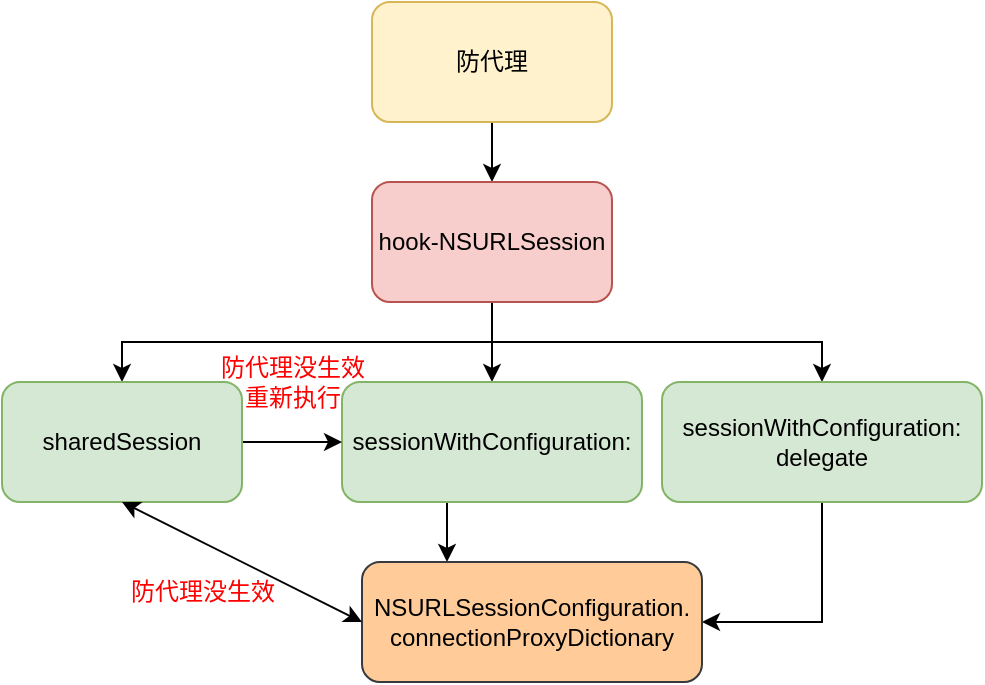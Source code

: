 <mxfile version="20.3.0" type="github">
  <diagram id="l2zxerx17vZc5TBYGt_k" name="第 1 页">
    <mxGraphModel dx="1704" dy="772" grid="1" gridSize="10" guides="1" tooltips="1" connect="1" arrows="1" fold="1" page="1" pageScale="1" pageWidth="827" pageHeight="1169" math="0" shadow="0">
      <root>
        <mxCell id="0" />
        <mxCell id="1" parent="0" />
        <mxCell id="FGJW6xq87efHxYzajNmU-11" style="edgeStyle=orthogonalEdgeStyle;rounded=0;orthogonalLoop=1;jettySize=auto;html=1;exitX=0.5;exitY=1;exitDx=0;exitDy=0;entryX=0.5;entryY=0;entryDx=0;entryDy=0;" edge="1" parent="1" source="FGJW6xq87efHxYzajNmU-1" target="FGJW6xq87efHxYzajNmU-2">
          <mxGeometry relative="1" as="geometry" />
        </mxCell>
        <mxCell id="FGJW6xq87efHxYzajNmU-1" value="防代理" style="rounded=1;whiteSpace=wrap;html=1;fillColor=#fff2cc;strokeColor=#d6b656;" vertex="1" parent="1">
          <mxGeometry x="375" y="270" width="120" height="60" as="geometry" />
        </mxCell>
        <mxCell id="FGJW6xq87efHxYzajNmU-15" style="edgeStyle=orthogonalEdgeStyle;rounded=0;orthogonalLoop=1;jettySize=auto;html=1;exitX=0.5;exitY=1;exitDx=0;exitDy=0;" edge="1" parent="1" source="FGJW6xq87efHxYzajNmU-2" target="FGJW6xq87efHxYzajNmU-5">
          <mxGeometry relative="1" as="geometry" />
        </mxCell>
        <mxCell id="FGJW6xq87efHxYzajNmU-16" style="edgeStyle=orthogonalEdgeStyle;rounded=0;orthogonalLoop=1;jettySize=auto;html=1;exitX=0.5;exitY=1;exitDx=0;exitDy=0;" edge="1" parent="1" source="FGJW6xq87efHxYzajNmU-2" target="FGJW6xq87efHxYzajNmU-4">
          <mxGeometry relative="1" as="geometry" />
        </mxCell>
        <mxCell id="FGJW6xq87efHxYzajNmU-17" style="edgeStyle=orthogonalEdgeStyle;rounded=0;orthogonalLoop=1;jettySize=auto;html=1;exitX=0.5;exitY=1;exitDx=0;exitDy=0;" edge="1" parent="1" source="FGJW6xq87efHxYzajNmU-2" target="FGJW6xq87efHxYzajNmU-3">
          <mxGeometry relative="1" as="geometry" />
        </mxCell>
        <mxCell id="FGJW6xq87efHxYzajNmU-2" value="hook-NSURLSession" style="rounded=1;whiteSpace=wrap;html=1;fillColor=#f8cecc;strokeColor=#b85450;" vertex="1" parent="1">
          <mxGeometry x="375" y="360" width="120" height="60" as="geometry" />
        </mxCell>
        <mxCell id="FGJW6xq87efHxYzajNmU-20" style="edgeStyle=orthogonalEdgeStyle;rounded=0;orthogonalLoop=1;jettySize=auto;html=1;exitX=0.5;exitY=1;exitDx=0;exitDy=0;entryX=0.25;entryY=0;entryDx=0;entryDy=0;" edge="1" parent="1" source="FGJW6xq87efHxYzajNmU-3" target="FGJW6xq87efHxYzajNmU-6">
          <mxGeometry relative="1" as="geometry" />
        </mxCell>
        <mxCell id="FGJW6xq87efHxYzajNmU-3" value="sessionWithConfiguration:" style="rounded=1;whiteSpace=wrap;html=1;fillColor=#d5e8d4;strokeColor=#82b366;" vertex="1" parent="1">
          <mxGeometry x="360" y="460" width="150" height="60" as="geometry" />
        </mxCell>
        <mxCell id="FGJW6xq87efHxYzajNmU-21" style="edgeStyle=orthogonalEdgeStyle;rounded=0;orthogonalLoop=1;jettySize=auto;html=1;exitX=0.5;exitY=1;exitDx=0;exitDy=0;entryX=1;entryY=0.5;entryDx=0;entryDy=0;" edge="1" parent="1" source="FGJW6xq87efHxYzajNmU-4" target="FGJW6xq87efHxYzajNmU-6">
          <mxGeometry relative="1" as="geometry" />
        </mxCell>
        <mxCell id="FGJW6xq87efHxYzajNmU-4" value="sessionWithConfiguration:&lt;br&gt;delegate" style="rounded=1;whiteSpace=wrap;html=1;fillColor=#d5e8d4;strokeColor=#82b366;" vertex="1" parent="1">
          <mxGeometry x="520" y="460" width="160" height="60" as="geometry" />
        </mxCell>
        <mxCell id="FGJW6xq87efHxYzajNmU-25" style="edgeStyle=orthogonalEdgeStyle;rounded=0;orthogonalLoop=1;jettySize=auto;html=1;exitX=1;exitY=0.5;exitDx=0;exitDy=0;entryX=0;entryY=0.5;entryDx=0;entryDy=0;" edge="1" parent="1" source="FGJW6xq87efHxYzajNmU-5" target="FGJW6xq87efHxYzajNmU-3">
          <mxGeometry relative="1" as="geometry" />
        </mxCell>
        <mxCell id="FGJW6xq87efHxYzajNmU-5" value="sharedSession" style="rounded=1;whiteSpace=wrap;html=1;fillColor=#d5e8d4;strokeColor=#82b366;" vertex="1" parent="1">
          <mxGeometry x="190" y="460" width="120" height="60" as="geometry" />
        </mxCell>
        <mxCell id="FGJW6xq87efHxYzajNmU-6" value="NSURLSessionConfiguration.&lt;br&gt;connectionProxyDictionary" style="rounded=1;whiteSpace=wrap;html=1;fillColor=#ffcc99;strokeColor=#36393d;" vertex="1" parent="1">
          <mxGeometry x="370" y="550" width="170" height="60" as="geometry" />
        </mxCell>
        <mxCell id="FGJW6xq87efHxYzajNmU-10" value="防代理没生效" style="text;html=1;align=center;verticalAlign=middle;resizable=0;points=[];autosize=1;strokeColor=none;fillColor=none;fontColor=#FF0000;" vertex="1" parent="1">
          <mxGeometry x="240" y="550" width="100" height="30" as="geometry" />
        </mxCell>
        <mxCell id="FGJW6xq87efHxYzajNmU-18" value="" style="endArrow=classic;startArrow=classic;html=1;rounded=0;entryX=0.5;entryY=1;entryDx=0;entryDy=0;exitX=0;exitY=0.5;exitDx=0;exitDy=0;" edge="1" parent="1" source="FGJW6xq87efHxYzajNmU-6" target="FGJW6xq87efHxYzajNmU-5">
          <mxGeometry width="50" height="50" relative="1" as="geometry">
            <mxPoint x="260" y="550" as="sourcePoint" />
            <mxPoint x="280" y="530" as="targetPoint" />
          </mxGeometry>
        </mxCell>
        <mxCell id="FGJW6xq87efHxYzajNmU-26" value="防代理没生效&lt;br&gt;重新执行" style="text;html=1;align=center;verticalAlign=middle;resizable=0;points=[];autosize=1;strokeColor=none;fillColor=none;fontColor=#FF0000;" vertex="1" parent="1">
          <mxGeometry x="285" y="440" width="100" height="40" as="geometry" />
        </mxCell>
      </root>
    </mxGraphModel>
  </diagram>
</mxfile>
